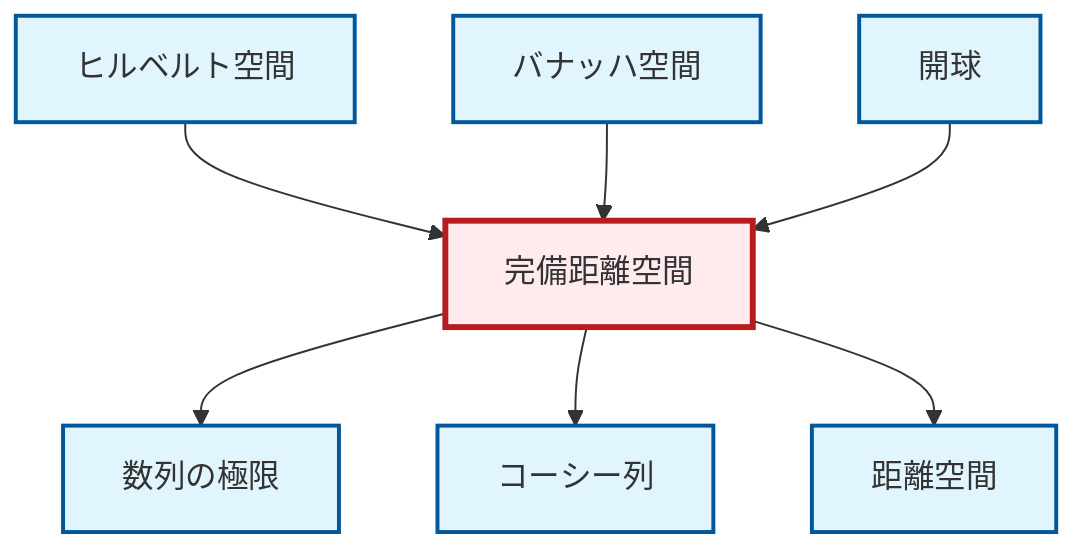 graph TD
    classDef definition fill:#e1f5fe,stroke:#01579b,stroke-width:2px
    classDef theorem fill:#f3e5f5,stroke:#4a148c,stroke-width:2px
    classDef axiom fill:#fff3e0,stroke:#e65100,stroke-width:2px
    classDef example fill:#e8f5e9,stroke:#1b5e20,stroke-width:2px
    classDef current fill:#ffebee,stroke:#b71c1c,stroke-width:3px
    def-open-ball["開球"]:::definition
    def-limit["数列の極限"]:::definition
    def-hilbert-space["ヒルベルト空間"]:::definition
    def-cauchy-sequence["コーシー列"]:::definition
    def-banach-space["バナッハ空間"]:::definition
    def-metric-space["距離空間"]:::definition
    def-complete-metric-space["完備距離空間"]:::definition
    def-hilbert-space --> def-complete-metric-space
    def-banach-space --> def-complete-metric-space
    def-complete-metric-space --> def-limit
    def-complete-metric-space --> def-cauchy-sequence
    def-complete-metric-space --> def-metric-space
    def-open-ball --> def-complete-metric-space
    class def-complete-metric-space current